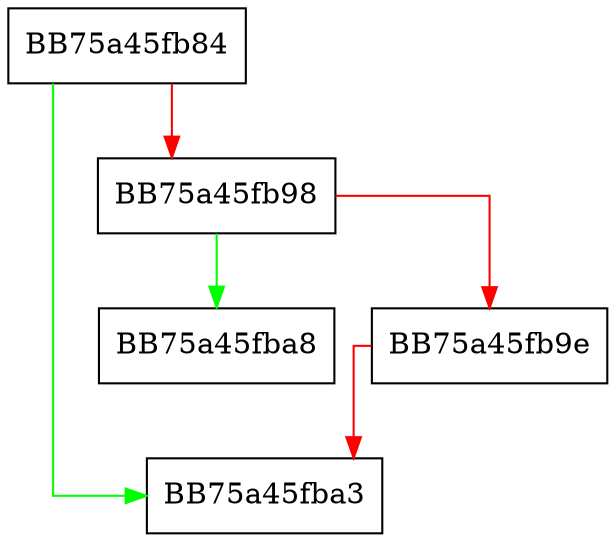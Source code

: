 digraph sqlite3PcacheRelease {
  node [shape="box"];
  graph [splines=ortho];
  BB75a45fb84 -> BB75a45fba3 [color="green"];
  BB75a45fb84 -> BB75a45fb98 [color="red"];
  BB75a45fb98 -> BB75a45fba8 [color="green"];
  BB75a45fb98 -> BB75a45fb9e [color="red"];
  BB75a45fb9e -> BB75a45fba3 [color="red"];
}